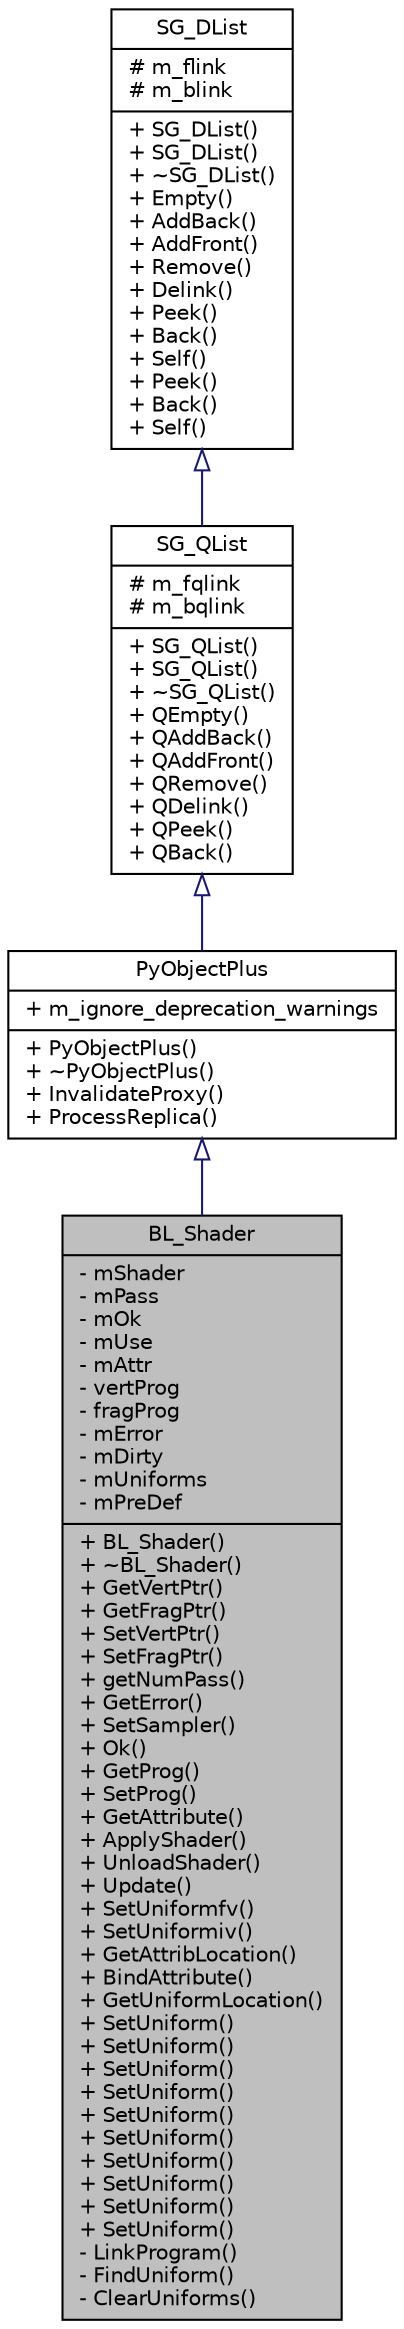 digraph G
{
  edge [fontname="Helvetica",fontsize="10",labelfontname="Helvetica",labelfontsize="10"];
  node [fontname="Helvetica",fontsize="10",shape=record];
  Node1 [label="{BL_Shader\n|- mShader\l- mPass\l- mOk\l- mUse\l- mAttr\l- vertProg\l- fragProg\l- mError\l- mDirty\l- mUniforms\l- mPreDef\l|+ BL_Shader()\l+ ~BL_Shader()\l+ GetVertPtr()\l+ GetFragPtr()\l+ SetVertPtr()\l+ SetFragPtr()\l+ getNumPass()\l+ GetError()\l+ SetSampler()\l+ Ok()\l+ GetProg()\l+ SetProg()\l+ GetAttribute()\l+ ApplyShader()\l+ UnloadShader()\l+ Update()\l+ SetUniformfv()\l+ SetUniformiv()\l+ GetAttribLocation()\l+ BindAttribute()\l+ GetUniformLocation()\l+ SetUniform()\l+ SetUniform()\l+ SetUniform()\l+ SetUniform()\l+ SetUniform()\l+ SetUniform()\l+ SetUniform()\l+ SetUniform()\l+ SetUniform()\l+ SetUniform()\l- LinkProgram()\l- FindUniform()\l- ClearUniforms()\l}",height=0.2,width=0.4,color="black", fillcolor="grey75", style="filled" fontcolor="black"];
  Node2 -> Node1 [dir=back,color="midnightblue",fontsize="10",style="solid",arrowtail="empty",fontname="Helvetica"];
  Node2 [label="{PyObjectPlus\n|+ m_ignore_deprecation_warnings\l|+ PyObjectPlus()\l+ ~PyObjectPlus()\l+ InvalidateProxy()\l+ ProcessReplica()\l}",height=0.2,width=0.4,color="black", fillcolor="white", style="filled",URL="$d0/dbc/classPyObjectPlus.html"];
  Node3 -> Node2 [dir=back,color="midnightblue",fontsize="10",style="solid",arrowtail="empty",fontname="Helvetica"];
  Node3 [label="{SG_QList\n|# m_fqlink\l# m_bqlink\l|+ SG_QList()\l+ SG_QList()\l+ ~SG_QList()\l+ QEmpty()\l+ QAddBack()\l+ QAddFront()\l+ QRemove()\l+ QDelink()\l+ QPeek()\l+ QBack()\l}",height=0.2,width=0.4,color="black", fillcolor="white", style="filled",URL="$d6/d05/classSG__QList.html"];
  Node4 -> Node3 [dir=back,color="midnightblue",fontsize="10",style="solid",arrowtail="empty",fontname="Helvetica"];
  Node4 [label="{SG_DList\n|# m_flink\l# m_blink\l|+ SG_DList()\l+ SG_DList()\l+ ~SG_DList()\l+ Empty()\l+ AddBack()\l+ AddFront()\l+ Remove()\l+ Delink()\l+ Peek()\l+ Back()\l+ Self()\l+ Peek()\l+ Back()\l+ Self()\l}",height=0.2,width=0.4,color="black", fillcolor="white", style="filled",URL="$db/d57/classSG__DList.html"];
}

